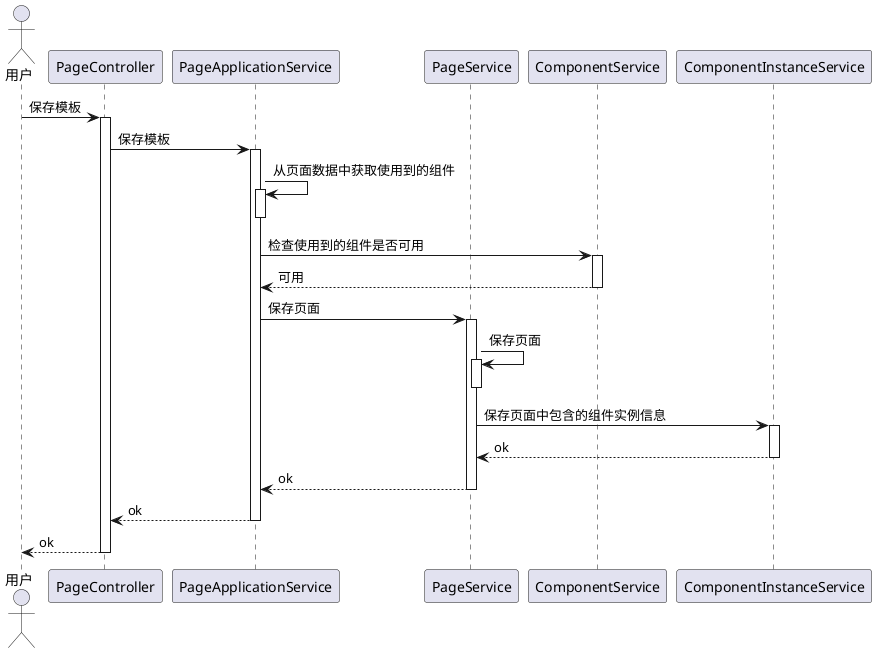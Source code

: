 @startuml

actor 用户 as user
participant PageController
participant PageApplicationService
participant PageService
participant ComponentService
participant ComponentInstanceService

user -> PageController ++: 保存模板
PageController -> PageApplicationService ++: 保存模板

PageApplicationService -> PageApplicationService++--: 从页面数据中获取使用到的组件
PageApplicationService -> ComponentService ++: 检查使用到的组件是否可用
return 可用
PageApplicationService -> PageService ++: 保存页面
PageService -> PageService++--: 保存页面
PageService ->ComponentInstanceService ++: 保存页面中包含的组件实例信息
return ok
return ok
return ok
return ok

@enduml